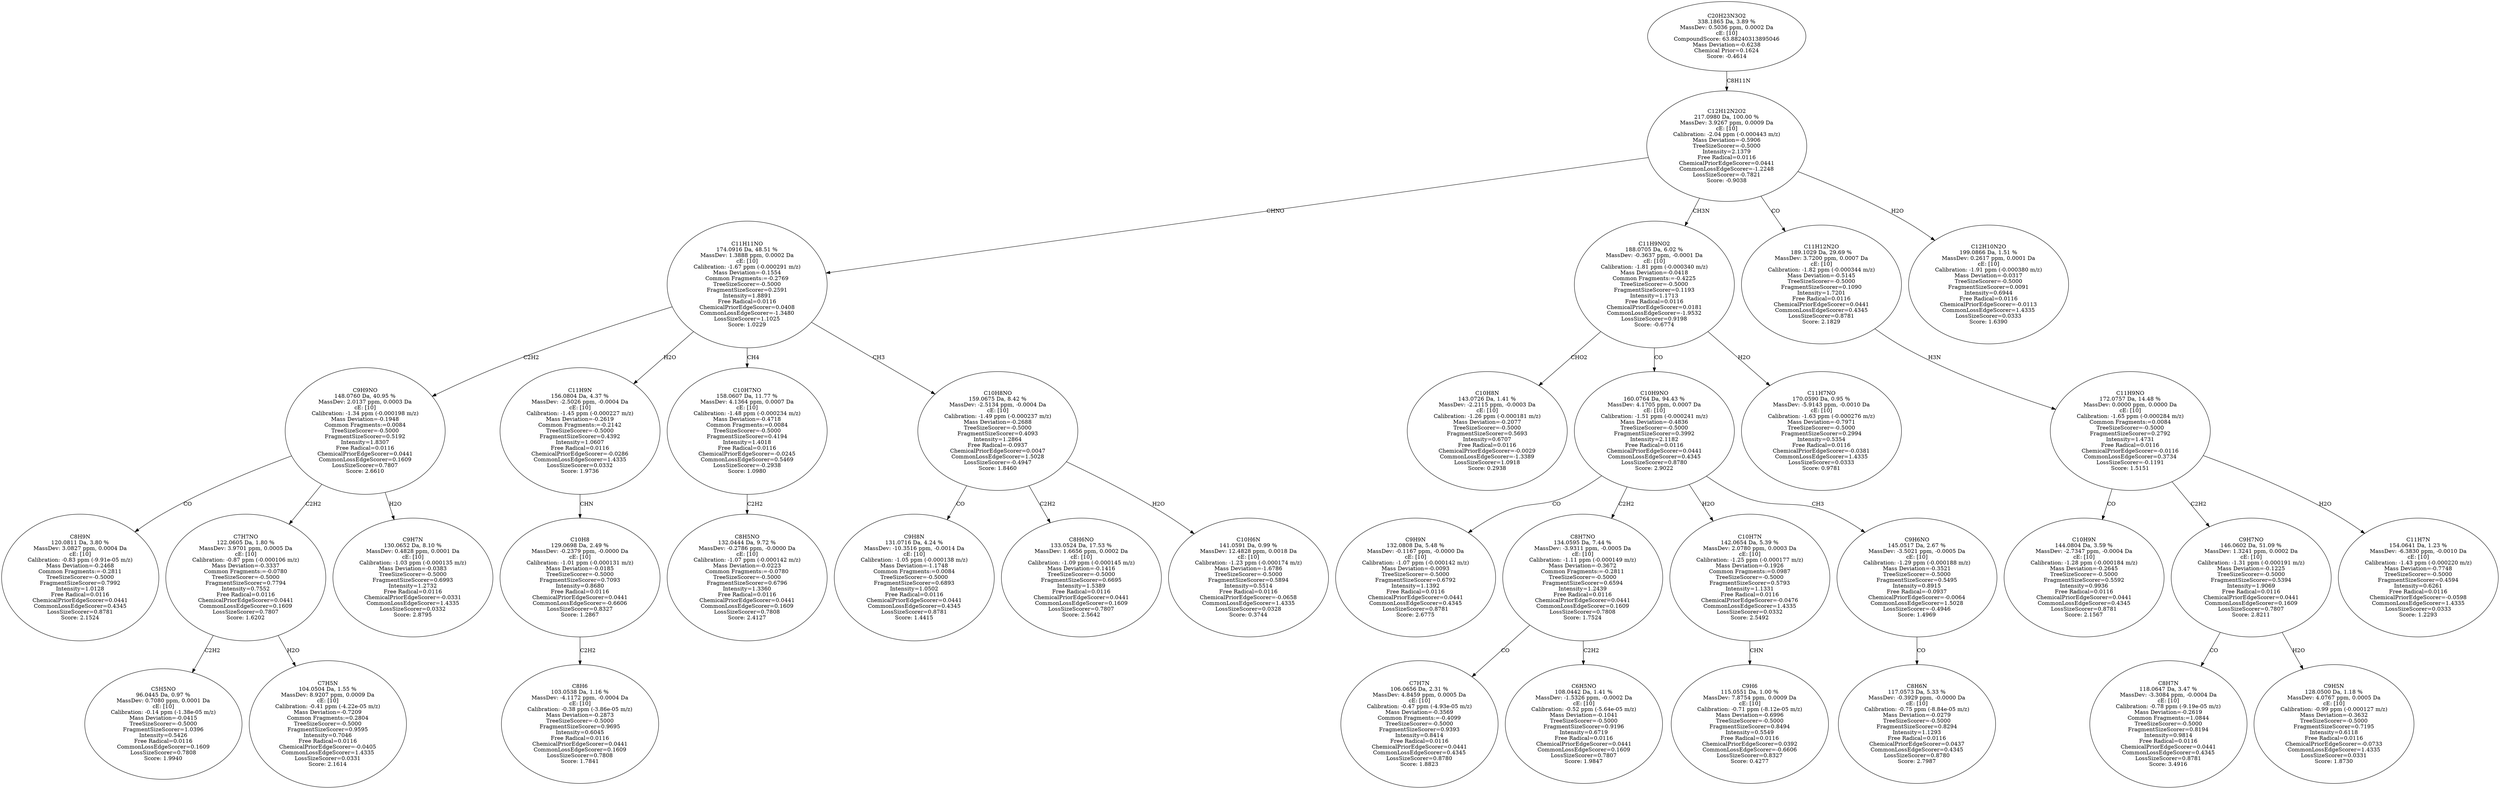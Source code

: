 strict digraph {
v1 [label="C8H9N\n120.0811 Da, 3.80 %\nMassDev: 3.0827 ppm, 0.0004 Da\ncE: [10]\nCalibration: -0.83 ppm (-9.91e-05 m/z)\nMass Deviation=-0.2468\nCommon Fragments:=-0.2811\nTreeSizeScorer=-0.5000\nFragmentSizeScorer=0.7992\nIntensity=1.0128\nFree Radical=0.0116\nChemicalPriorEdgeScorer=0.0441\nCommonLossEdgeScorer=0.4345\nLossSizeScorer=0.8781\nScore: 2.1524"];
v2 [label="C5H5NO\n96.0445 Da, 0.97 %\nMassDev: 0.7080 ppm, 0.0001 Da\ncE: [10]\nCalibration: -0.14 ppm (-1.38e-05 m/z)\nMass Deviation=-0.0415\nTreeSizeScorer=-0.5000\nFragmentSizeScorer=1.0396\nIntensity=0.5426\nFree Radical=0.0116\nCommonLossEdgeScorer=0.1609\nLossSizeScorer=0.7808\nScore: 1.9940"];
v3 [label="C7H5N\n104.0504 Da, 1.55 %\nMassDev: 8.9207 ppm, 0.0009 Da\ncE: [10]\nCalibration: -0.41 ppm (-4.22e-05 m/z)\nMass Deviation=-0.7209\nCommon Fragments:=0.2804\nTreeSizeScorer=-0.5000\nFragmentSizeScorer=0.9595\nIntensity=0.7046\nFree Radical=0.0116\nChemicalPriorEdgeScorer=-0.0405\nCommonLossEdgeScorer=1.4335\nLossSizeScorer=0.0331\nScore: 2.1614"];
v4 [label="C7H7NO\n122.0605 Da, 1.80 %\nMassDev: 3.9701 ppm, 0.0005 Da\ncE: [10]\nCalibration: -0.87 ppm (-0.000106 m/z)\nMass Deviation=-0.3337\nCommon Fragments:=-0.0780\nTreeSizeScorer=-0.5000\nFragmentSizeScorer=0.7794\nIntensity=0.7552\nFree Radical=0.0116\nChemicalPriorEdgeScorer=0.0441\nCommonLossEdgeScorer=0.1609\nLossSizeScorer=0.7807\nScore: 1.6202"];
v5 [label="C9H7N\n130.0652 Da, 8.10 %\nMassDev: 0.4828 ppm, 0.0001 Da\ncE: [10]\nCalibration: -1.03 ppm (-0.000135 m/z)\nMass Deviation=-0.0383\nTreeSizeScorer=-0.5000\nFragmentSizeScorer=0.6993\nIntensity=1.2732\nFree Radical=0.0116\nChemicalPriorEdgeScorer=-0.0331\nCommonLossEdgeScorer=1.4335\nLossSizeScorer=0.0332\nScore: 2.8795"];
v6 [label="C9H9NO\n148.0760 Da, 40.95 %\nMassDev: 2.0137 ppm, 0.0003 Da\ncE: [10]\nCalibration: -1.34 ppm (-0.000198 m/z)\nMass Deviation=-0.1948\nCommon Fragments:=0.0084\nTreeSizeScorer=-0.5000\nFragmentSizeScorer=0.5192\nIntensity=1.8307\nFree Radical=0.0116\nChemicalPriorEdgeScorer=0.0441\nCommonLossEdgeScorer=0.1609\nLossSizeScorer=0.7807\nScore: 2.6610"];
v7 [label="C8H6\n103.0538 Da, 1.16 %\nMassDev: -4.1172 ppm, -0.0004 Da\ncE: [10]\nCalibration: -0.38 ppm (-3.86e-05 m/z)\nMass Deviation=-0.2873\nTreeSizeScorer=-0.5000\nFragmentSizeScorer=0.9695\nIntensity=0.6045\nFree Radical=0.0116\nChemicalPriorEdgeScorer=0.0441\nCommonLossEdgeScorer=0.1609\nLossSizeScorer=0.7808\nScore: 1.7841"];
v8 [label="C10H8\n129.0698 Da, 2.49 %\nMassDev: -0.2379 ppm, -0.0000 Da\ncE: [10]\nCalibration: -1.01 ppm (-0.000131 m/z)\nMass Deviation=-0.0185\nTreeSizeScorer=-0.5000\nFragmentSizeScorer=0.7093\nIntensity=0.8680\nFree Radical=0.0116\nChemicalPriorEdgeScorer=0.0441\nCommonLossEdgeScorer=-0.6606\nLossSizeScorer=0.8327\nScore: 1.2867"];
v9 [label="C11H9N\n156.0804 Da, 4.37 %\nMassDev: -2.5026 ppm, -0.0004 Da\ncE: [10]\nCalibration: -1.45 ppm (-0.000227 m/z)\nMass Deviation=-0.2619\nCommon Fragments:=-0.2142\nTreeSizeScorer=-0.5000\nFragmentSizeScorer=0.4392\nIntensity=1.0607\nFree Radical=0.0116\nChemicalPriorEdgeScorer=-0.0286\nCommonLossEdgeScorer=1.4335\nLossSizeScorer=0.0332\nScore: 1.9736"];
v10 [label="C8H5NO\n132.0444 Da, 9.72 %\nMassDev: -0.2786 ppm, -0.0000 Da\ncE: [10]\nCalibration: -1.07 ppm (-0.000142 m/z)\nMass Deviation=-0.0223\nCommon Fragments:=-0.0780\nTreeSizeScorer=-0.5000\nFragmentSizeScorer=0.6796\nIntensity=1.3360\nFree Radical=0.0116\nChemicalPriorEdgeScorer=0.0441\nCommonLossEdgeScorer=0.1609\nLossSizeScorer=0.7808\nScore: 2.4127"];
v11 [label="C10H7NO\n158.0607 Da, 11.77 %\nMassDev: 4.1364 ppm, 0.0007 Da\ncE: [10]\nCalibration: -1.48 ppm (-0.000234 m/z)\nMass Deviation=-0.4718\nCommon Fragments:=0.0084\nTreeSizeScorer=-0.5000\nFragmentSizeScorer=0.4194\nIntensity=1.4018\nFree Radical=0.0116\nChemicalPriorEdgeScorer=-0.0245\nCommonLossEdgeScorer=0.5469\nLossSizeScorer=-0.2938\nScore: 1.0980"];
v12 [label="C9H8N\n131.0716 Da, 4.24 %\nMassDev: -10.3516 ppm, -0.0014 Da\ncE: [10]\nCalibration: -1.05 ppm (-0.000138 m/z)\nMass Deviation=-1.1748\nCommon Fragments:=0.0084\nTreeSizeScorer=-0.5000\nFragmentSizeScorer=0.6893\nIntensity=1.0502\nFree Radical=0.0116\nChemicalPriorEdgeScorer=0.0441\nCommonLossEdgeScorer=0.4345\nLossSizeScorer=0.8781\nScore: 1.4415"];
v13 [label="C8H6NO\n133.0524 Da, 17.53 %\nMassDev: 1.6656 ppm, 0.0002 Da\ncE: [10]\nCalibration: -1.09 ppm (-0.000145 m/z)\nMass Deviation=-0.1416\nTreeSizeScorer=-0.5000\nFragmentSizeScorer=0.6695\nIntensity=1.5389\nFree Radical=0.0116\nChemicalPriorEdgeScorer=0.0441\nCommonLossEdgeScorer=0.1609\nLossSizeScorer=0.7807\nScore: 2.5642"];
v14 [label="C10H6N\n141.0591 Da, 0.99 %\nMassDev: 12.4828 ppm, 0.0018 Da\ncE: [10]\nCalibration: -1.23 ppm (-0.000174 m/z)\nMass Deviation=-1.6786\nTreeSizeScorer=-0.5000\nFragmentSizeScorer=0.5894\nIntensity=0.5514\nFree Radical=0.0116\nChemicalPriorEdgeScorer=-0.0658\nCommonLossEdgeScorer=1.4335\nLossSizeScorer=0.0328\nScore: 0.3744"];
v15 [label="C10H8NO\n159.0675 Da, 8.42 %\nMassDev: -2.5134 ppm, -0.0004 Da\ncE: [10]\nCalibration: -1.49 ppm (-0.000237 m/z)\nMass Deviation=-0.2688\nTreeSizeScorer=-0.5000\nFragmentSizeScorer=0.4093\nIntensity=1.2864\nFree Radical=-0.0937\nChemicalPriorEdgeScorer=0.0047\nCommonLossEdgeScorer=1.5028\nLossSizeScorer=-0.4947\nScore: 1.8460"];
v16 [label="C11H11NO\n174.0916 Da, 48.51 %\nMassDev: 1.3888 ppm, 0.0002 Da\ncE: [10]\nCalibration: -1.67 ppm (-0.000291 m/z)\nMass Deviation=-0.1554\nCommon Fragments:=-0.2769\nTreeSizeScorer=-0.5000\nFragmentSizeScorer=0.2591\nIntensity=1.8891\nFree Radical=0.0116\nChemicalPriorEdgeScorer=0.0408\nCommonLossEdgeScorer=-1.3480\nLossSizeScorer=1.1025\nScore: 1.0229"];
v17 [label="C10H8N\n143.0726 Da, 1.41 %\nMassDev: -2.2115 ppm, -0.0003 Da\ncE: [10]\nCalibration: -1.26 ppm (-0.000181 m/z)\nMass Deviation=-0.2077\nTreeSizeScorer=-0.5000\nFragmentSizeScorer=0.5693\nIntensity=0.6707\nFree Radical=0.0116\nChemicalPriorEdgeScorer=-0.0029\nCommonLossEdgeScorer=-1.3389\nLossSizeScorer=1.0918\nScore: 0.2938"];
v18 [label="C9H9N\n132.0808 Da, 5.48 %\nMassDev: -0.1167 ppm, -0.0000 Da\ncE: [10]\nCalibration: -1.07 ppm (-0.000142 m/z)\nMass Deviation=-0.0093\nTreeSizeScorer=-0.5000\nFragmentSizeScorer=0.6792\nIntensity=1.1392\nFree Radical=0.0116\nChemicalPriorEdgeScorer=0.0441\nCommonLossEdgeScorer=0.4345\nLossSizeScorer=0.8781\nScore: 2.6775"];
v19 [label="C7H7N\n106.0656 Da, 2.31 %\nMassDev: 4.8459 ppm, 0.0005 Da\ncE: [10]\nCalibration: -0.47 ppm (-4.93e-05 m/z)\nMass Deviation=-0.3569\nCommon Fragments:=-0.4099\nTreeSizeScorer=-0.5000\nFragmentSizeScorer=0.9393\nIntensity=0.8414\nFree Radical=0.0116\nChemicalPriorEdgeScorer=0.0441\nCommonLossEdgeScorer=0.4345\nLossSizeScorer=0.8780\nScore: 1.8823"];
v20 [label="C6H5NO\n108.0442 Da, 1.41 %\nMassDev: -1.5326 ppm, -0.0002 Da\ncE: [10]\nCalibration: -0.52 ppm (-5.64e-05 m/z)\nMass Deviation=-0.1041\nTreeSizeScorer=-0.5000\nFragmentSizeScorer=0.9196\nIntensity=0.6719\nFree Radical=0.0116\nChemicalPriorEdgeScorer=0.0441\nCommonLossEdgeScorer=0.1609\nLossSizeScorer=0.7807\nScore: 1.9847"];
v21 [label="C8H7NO\n134.0595 Da, 7.44 %\nMassDev: -3.9311 ppm, -0.0005 Da\ncE: [10]\nCalibration: -1.11 ppm (-0.000149 m/z)\nMass Deviation=-0.3672\nCommon Fragments:=-0.2811\nTreeSizeScorer=-0.5000\nFragmentSizeScorer=0.6594\nIntensity=1.2439\nFree Radical=0.0116\nChemicalPriorEdgeScorer=0.0441\nCommonLossEdgeScorer=0.1609\nLossSizeScorer=0.7808\nScore: 1.7524"];
v22 [label="C9H6\n115.0551 Da, 1.00 %\nMassDev: 7.8754 ppm, 0.0009 Da\ncE: [10]\nCalibration: -0.71 ppm (-8.12e-05 m/z)\nMass Deviation=-0.6996\nTreeSizeScorer=-0.5000\nFragmentSizeScorer=0.8494\nIntensity=0.5549\nFree Radical=0.0116\nChemicalPriorEdgeScorer=0.0392\nCommonLossEdgeScorer=-0.6606\nLossSizeScorer=0.8327\nScore: 0.4277"];
v23 [label="C10H7N\n142.0654 Da, 5.39 %\nMassDev: 2.0780 ppm, 0.0003 Da\ncE: [10]\nCalibration: -1.25 ppm (-0.000177 m/z)\nMass Deviation=-0.1926\nCommon Fragments:=0.0987\nTreeSizeScorer=-0.5000\nFragmentSizeScorer=0.5793\nIntensity=1.1331\nFree Radical=0.0116\nChemicalPriorEdgeScorer=-0.0476\nCommonLossEdgeScorer=1.4335\nLossSizeScorer=0.0332\nScore: 2.5492"];
v24 [label="C8H6N\n117.0573 Da, 5.33 %\nMassDev: -0.3929 ppm, -0.0000 Da\ncE: [10]\nCalibration: -0.75 ppm (-8.84e-05 m/z)\nMass Deviation=-0.0279\nTreeSizeScorer=-0.5000\nFragmentSizeScorer=0.8294\nIntensity=1.1293\nFree Radical=0.0116\nChemicalPriorEdgeScorer=0.0437\nCommonLossEdgeScorer=0.4345\nLossSizeScorer=0.8780\nScore: 2.7987"];
v25 [label="C9H6NO\n145.0517 Da, 2.67 %\nMassDev: -3.5021 ppm, -0.0005 Da\ncE: [10]\nCalibration: -1.29 ppm (-0.000188 m/z)\nMass Deviation=-0.3521\nTreeSizeScorer=-0.5000\nFragmentSizeScorer=0.5495\nIntensity=0.8915\nFree Radical=-0.0937\nChemicalPriorEdgeScorer=-0.0064\nCommonLossEdgeScorer=1.5028\nLossSizeScorer=-0.4946\nScore: 1.4969"];
v26 [label="C10H9NO\n160.0764 Da, 94.43 %\nMassDev: 4.1705 ppm, 0.0007 Da\ncE: [10]\nCalibration: -1.51 ppm (-0.000241 m/z)\nMass Deviation=-0.4836\nTreeSizeScorer=-0.5000\nFragmentSizeScorer=0.3992\nIntensity=2.1182\nFree Radical=0.0116\nChemicalPriorEdgeScorer=0.0441\nCommonLossEdgeScorer=0.4345\nLossSizeScorer=0.8780\nScore: 2.9022"];
v27 [label="C11H7NO\n170.0590 Da, 0.95 %\nMassDev: -5.9143 ppm, -0.0010 Da\ncE: [10]\nCalibration: -1.63 ppm (-0.000276 m/z)\nMass Deviation=-0.7971\nTreeSizeScorer=-0.5000\nFragmentSizeScorer=0.2994\nIntensity=0.5354\nFree Radical=0.0116\nChemicalPriorEdgeScorer=-0.0381\nCommonLossEdgeScorer=1.4335\nLossSizeScorer=0.0333\nScore: 0.9781"];
v28 [label="C11H9NO2\n188.0705 Da, 6.02 %\nMassDev: -0.3637 ppm, -0.0001 Da\ncE: [10]\nCalibration: -1.81 ppm (-0.000340 m/z)\nMass Deviation=-0.0418\nCommon Fragments:=-0.4225\nTreeSizeScorer=-0.5000\nFragmentSizeScorer=0.1193\nIntensity=1.1713\nFree Radical=0.0116\nChemicalPriorEdgeScorer=0.0181\nCommonLossEdgeScorer=-1.9532\nLossSizeScorer=0.9198\nScore: -0.6774"];
v29 [label="C10H9N\n144.0804 Da, 3.59 %\nMassDev: -2.7347 ppm, -0.0004 Da\ncE: [10]\nCalibration: -1.28 ppm (-0.000184 m/z)\nMass Deviation=-0.2645\nTreeSizeScorer=-0.5000\nFragmentSizeScorer=0.5592\nIntensity=0.9936\nFree Radical=0.0116\nChemicalPriorEdgeScorer=0.0441\nCommonLossEdgeScorer=0.4345\nLossSizeScorer=0.8781\nScore: 2.1567"];
v30 [label="C8H7N\n118.0647 Da, 3.47 %\nMassDev: -3.3084 ppm, -0.0004 Da\ncE: [10]\nCalibration: -0.78 ppm (-9.19e-05 m/z)\nMass Deviation=-0.2619\nCommon Fragments:=1.0844\nTreeSizeScorer=-0.5000\nFragmentSizeScorer=0.8194\nIntensity=0.9814\nFree Radical=0.0116\nChemicalPriorEdgeScorer=0.0441\nCommonLossEdgeScorer=0.4345\nLossSizeScorer=0.8781\nScore: 3.4916"];
v31 [label="C9H5N\n128.0500 Da, 1.18 %\nMassDev: 4.0767 ppm, 0.0005 Da\ncE: [10]\nCalibration: -0.99 ppm (-0.000127 m/z)\nMass Deviation=-0.3632\nTreeSizeScorer=-0.5000\nFragmentSizeScorer=0.7195\nIntensity=0.6118\nFree Radical=0.0116\nChemicalPriorEdgeScorer=-0.0733\nCommonLossEdgeScorer=1.4335\nLossSizeScorer=0.0331\nScore: 1.8730"];
v32 [label="C9H7NO\n146.0602 Da, 51.09 %\nMassDev: 1.3241 ppm, 0.0002 Da\ncE: [10]\nCalibration: -1.31 ppm (-0.000191 m/z)\nMass Deviation=-0.1225\nTreeSizeScorer=-0.5000\nFragmentSizeScorer=0.5394\nIntensity=1.9069\nFree Radical=0.0116\nChemicalPriorEdgeScorer=0.0441\nCommonLossEdgeScorer=0.1609\nLossSizeScorer=0.7807\nScore: 2.8211"];
v33 [label="C11H7N\n154.0641 Da, 1.23 %\nMassDev: -6.3830 ppm, -0.0010 Da\ncE: [10]\nCalibration: -1.43 ppm (-0.000220 m/z)\nMass Deviation=-0.7748\nTreeSizeScorer=-0.5000\nFragmentSizeScorer=0.4594\nIntensity=0.6261\nFree Radical=0.0116\nChemicalPriorEdgeScorer=-0.0598\nCommonLossEdgeScorer=1.4335\nLossSizeScorer=0.0333\nScore: 1.2293"];
v34 [label="C11H9NO\n172.0757 Da, 14.48 %\nMassDev: 0.0000 ppm, 0.0000 Da\ncE: [10]\nCalibration: -1.65 ppm (-0.000284 m/z)\nCommon Fragments:=0.0084\nTreeSizeScorer=-0.5000\nFragmentSizeScorer=0.2792\nIntensity=1.4731\nFree Radical=0.0116\nChemicalPriorEdgeScorer=-0.0116\nCommonLossEdgeScorer=0.3734\nLossSizeScorer=-0.1191\nScore: 1.5151"];
v35 [label="C11H12N2O\n189.1029 Da, 29.69 %\nMassDev: 3.7200 ppm, 0.0007 Da\ncE: [10]\nCalibration: -1.82 ppm (-0.000344 m/z)\nMass Deviation=-0.5145\nTreeSizeScorer=-0.5000\nFragmentSizeScorer=0.1090\nIntensity=1.7201\nFree Radical=0.0116\nChemicalPriorEdgeScorer=0.0441\nCommonLossEdgeScorer=0.4345\nLossSizeScorer=0.8781\nScore: 2.1829"];
v36 [label="C12H10N2O\n199.0866 Da, 1.51 %\nMassDev: 0.2617 ppm, 0.0001 Da\ncE: [10]\nCalibration: -1.91 ppm (-0.000380 m/z)\nMass Deviation=-0.0317\nTreeSizeScorer=-0.5000\nFragmentSizeScorer=0.0091\nIntensity=0.6944\nFree Radical=0.0116\nChemicalPriorEdgeScorer=-0.0113\nCommonLossEdgeScorer=1.4335\nLossSizeScorer=0.0333\nScore: 1.6390"];
v37 [label="C12H12N2O2\n217.0980 Da, 100.00 %\nMassDev: 3.9267 ppm, 0.0009 Da\ncE: [10]\nCalibration: -2.04 ppm (-0.000443 m/z)\nMass Deviation=-0.5906\nTreeSizeScorer=-0.5000\nIntensity=2.1379\nFree Radical=0.0116\nChemicalPriorEdgeScorer=0.0441\nCommonLossEdgeScorer=-1.2248\nLossSizeScorer=-0.7821\nScore: -0.9038"];
v38 [label="C20H23N3O2\n338.1865 Da, 3.89 %\nMassDev: 0.5036 ppm, 0.0002 Da\ncE: [10]\nCompoundScore: 63.88240313895046\nMass Deviation=-0.6238\nChemical Prior=0.1624\nScore: -0.4614"];
v6 -> v1 [label="CO"];
v4 -> v2 [label="C2H2"];
v4 -> v3 [label="H2O"];
v6 -> v4 [label="C2H2"];
v6 -> v5 [label="H2O"];
v16 -> v6 [label="C2H2"];
v8 -> v7 [label="C2H2"];
v9 -> v8 [label="CHN"];
v16 -> v9 [label="H2O"];
v11 -> v10 [label="C2H2"];
v16 -> v11 [label="CH4"];
v15 -> v12 [label="CO"];
v15 -> v13 [label="C2H2"];
v15 -> v14 [label="H2O"];
v16 -> v15 [label="CH3"];
v37 -> v16 [label="CHNO"];
v28 -> v17 [label="CHO2"];
v26 -> v18 [label="CO"];
v21 -> v19 [label="CO"];
v21 -> v20 [label="C2H2"];
v26 -> v21 [label="C2H2"];
v23 -> v22 [label="CHN"];
v26 -> v23 [label="H2O"];
v25 -> v24 [label="CO"];
v26 -> v25 [label="CH3"];
v28 -> v26 [label="CO"];
v28 -> v27 [label="H2O"];
v37 -> v28 [label="CH3N"];
v34 -> v29 [label="CO"];
v32 -> v30 [label="CO"];
v32 -> v31 [label="H2O"];
v34 -> v32 [label="C2H2"];
v34 -> v33 [label="H2O"];
v35 -> v34 [label="H3N"];
v37 -> v35 [label="CO"];
v37 -> v36 [label="H2O"];
v38 -> v37 [label="C8H11N"];
}